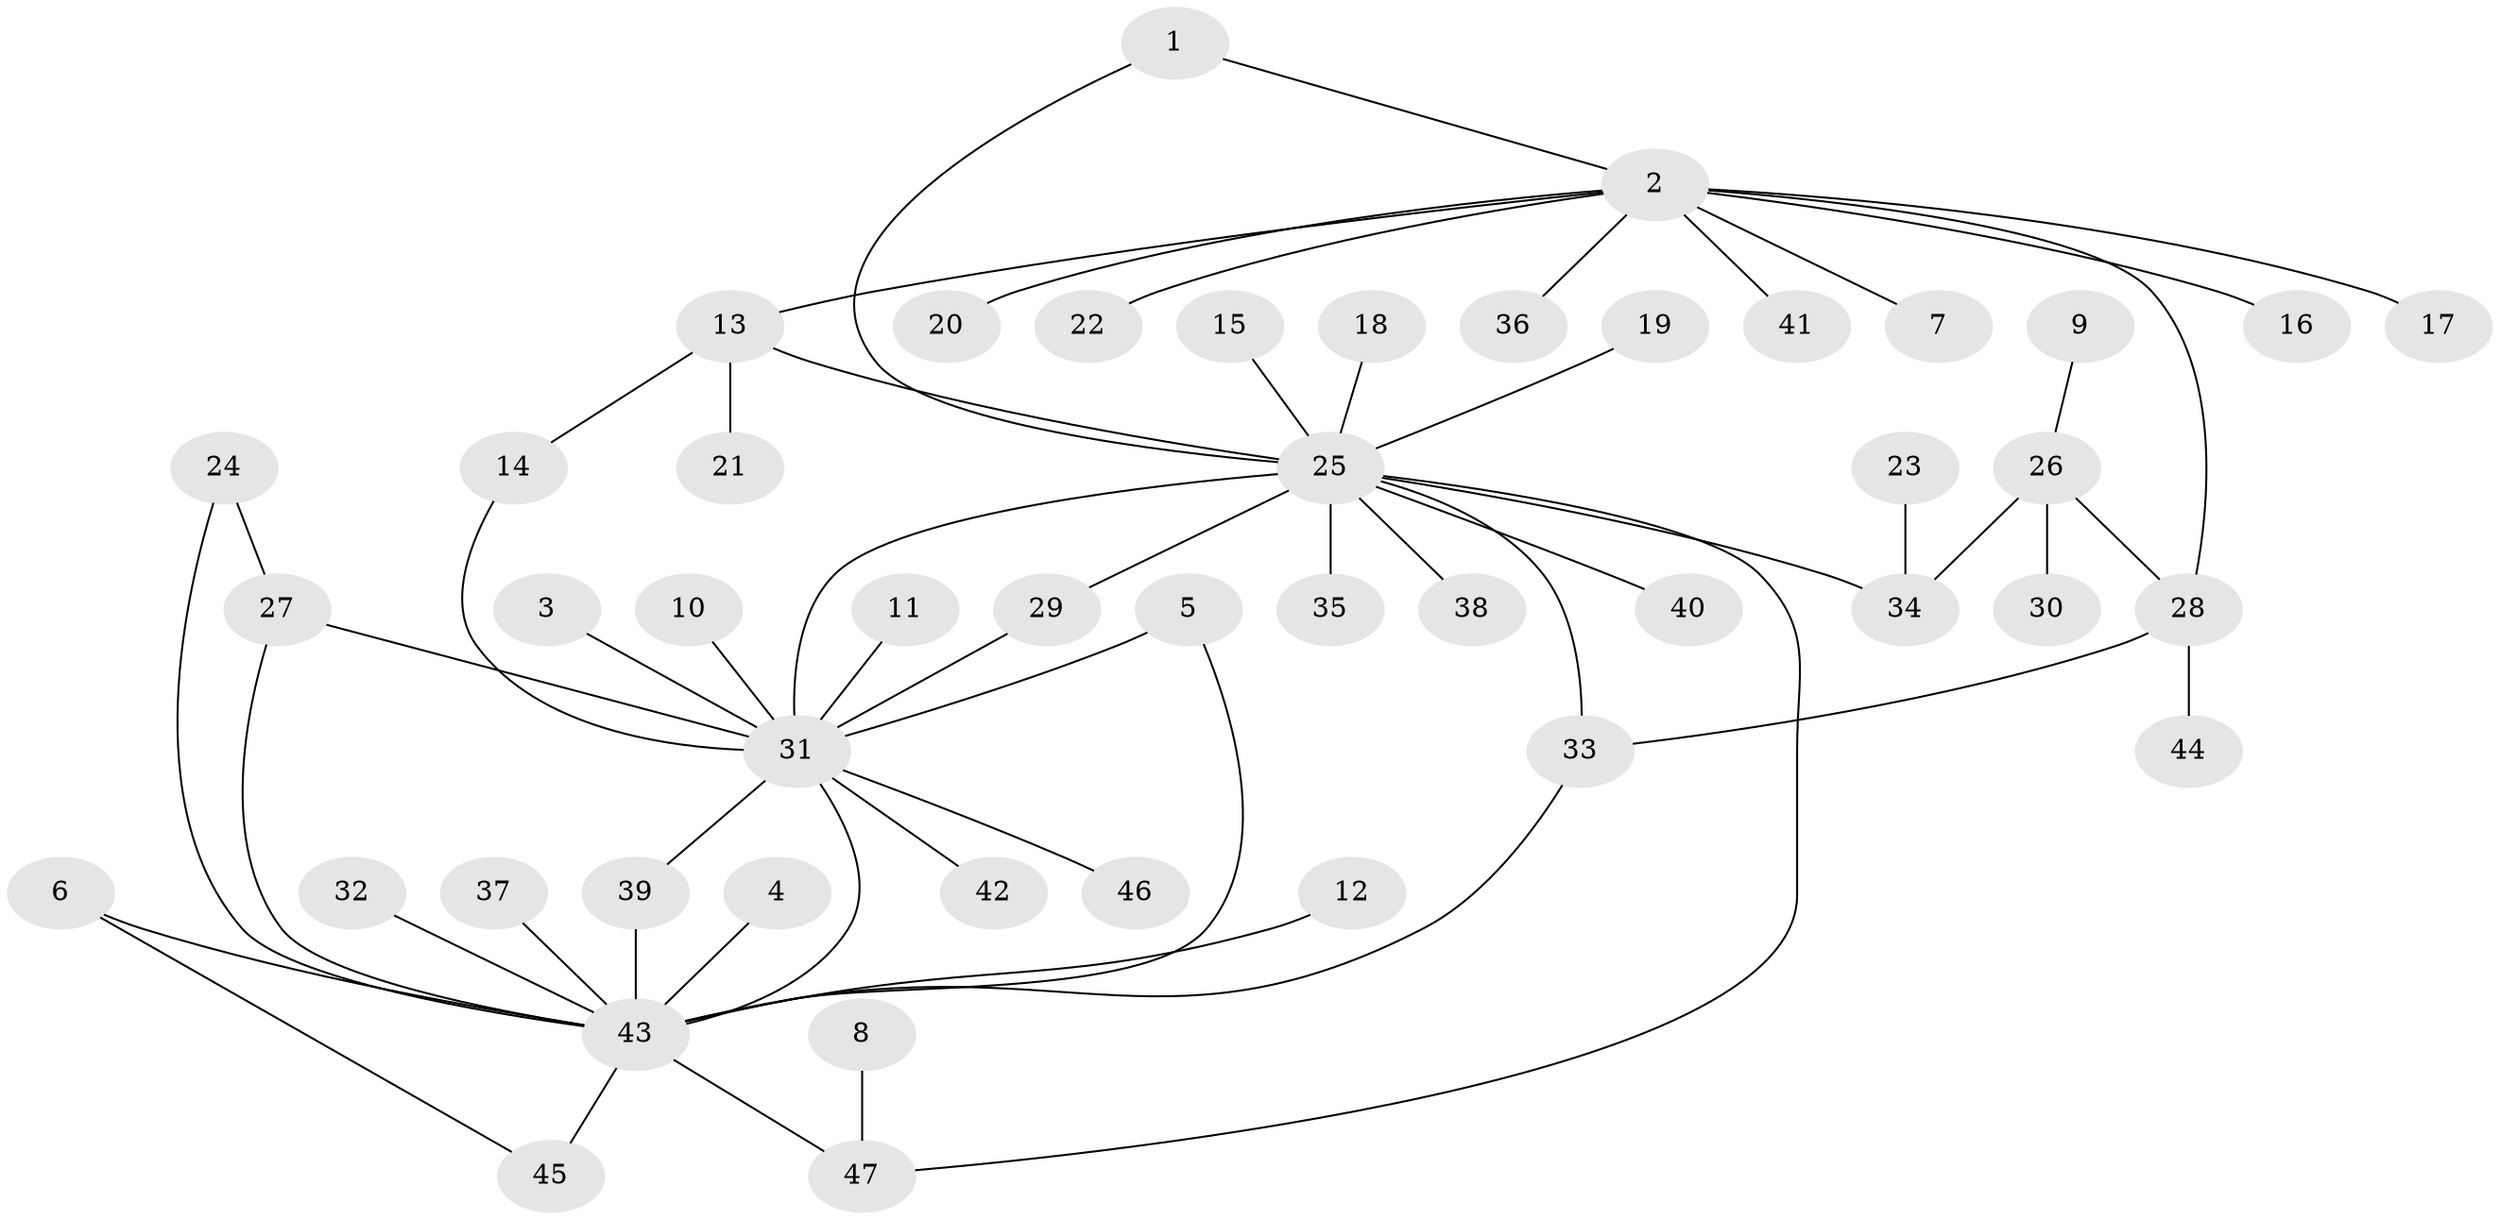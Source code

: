 // original degree distribution, {8: 0.010638297872340425, 2: 0.24468085106382978, 9: 0.010638297872340425, 16: 0.02127659574468085, 6: 0.02127659574468085, 4: 0.02127659574468085, 7: 0.031914893617021274, 1: 0.5212765957446809, 3: 0.10638297872340426, 5: 0.010638297872340425}
// Generated by graph-tools (version 1.1) at 2025/49/03/09/25 03:49:59]
// undirected, 47 vertices, 58 edges
graph export_dot {
graph [start="1"]
  node [color=gray90,style=filled];
  1;
  2;
  3;
  4;
  5;
  6;
  7;
  8;
  9;
  10;
  11;
  12;
  13;
  14;
  15;
  16;
  17;
  18;
  19;
  20;
  21;
  22;
  23;
  24;
  25;
  26;
  27;
  28;
  29;
  30;
  31;
  32;
  33;
  34;
  35;
  36;
  37;
  38;
  39;
  40;
  41;
  42;
  43;
  44;
  45;
  46;
  47;
  1 -- 2 [weight=1.0];
  1 -- 25 [weight=1.0];
  2 -- 7 [weight=1.0];
  2 -- 13 [weight=1.0];
  2 -- 16 [weight=1.0];
  2 -- 17 [weight=1.0];
  2 -- 20 [weight=1.0];
  2 -- 22 [weight=1.0];
  2 -- 28 [weight=1.0];
  2 -- 36 [weight=1.0];
  2 -- 41 [weight=1.0];
  3 -- 31 [weight=1.0];
  4 -- 43 [weight=1.0];
  5 -- 31 [weight=1.0];
  5 -- 43 [weight=1.0];
  6 -- 43 [weight=1.0];
  6 -- 45 [weight=1.0];
  8 -- 47 [weight=1.0];
  9 -- 26 [weight=1.0];
  10 -- 31 [weight=1.0];
  11 -- 31 [weight=1.0];
  12 -- 43 [weight=1.0];
  13 -- 14 [weight=1.0];
  13 -- 21 [weight=1.0];
  13 -- 25 [weight=2.0];
  14 -- 31 [weight=1.0];
  15 -- 25 [weight=1.0];
  18 -- 25 [weight=1.0];
  19 -- 25 [weight=1.0];
  23 -- 34 [weight=1.0];
  24 -- 27 [weight=1.0];
  24 -- 43 [weight=1.0];
  25 -- 29 [weight=1.0];
  25 -- 31 [weight=2.0];
  25 -- 33 [weight=1.0];
  25 -- 34 [weight=1.0];
  25 -- 35 [weight=1.0];
  25 -- 38 [weight=1.0];
  25 -- 40 [weight=1.0];
  25 -- 47 [weight=1.0];
  26 -- 28 [weight=1.0];
  26 -- 30 [weight=1.0];
  26 -- 34 [weight=2.0];
  27 -- 31 [weight=1.0];
  27 -- 43 [weight=1.0];
  28 -- 33 [weight=1.0];
  28 -- 44 [weight=1.0];
  29 -- 31 [weight=1.0];
  31 -- 39 [weight=1.0];
  31 -- 42 [weight=1.0];
  31 -- 43 [weight=1.0];
  31 -- 46 [weight=1.0];
  32 -- 43 [weight=1.0];
  33 -- 43 [weight=1.0];
  37 -- 43 [weight=1.0];
  39 -- 43 [weight=1.0];
  43 -- 45 [weight=1.0];
  43 -- 47 [weight=1.0];
}
